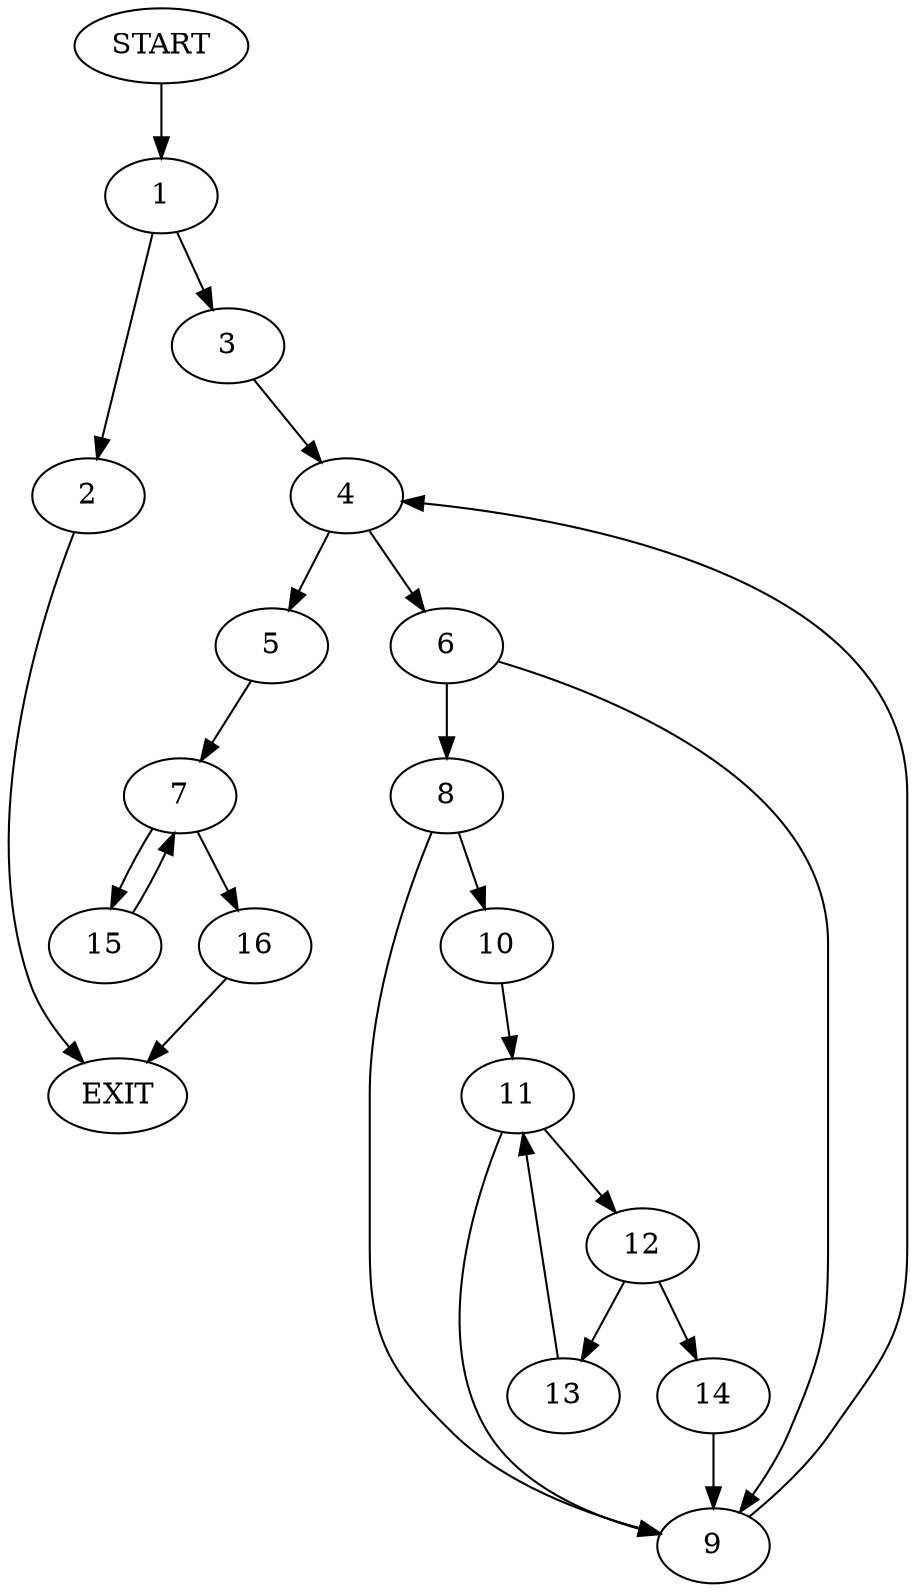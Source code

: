 digraph {
0 [label="START"]
17 [label="EXIT"]
0 -> 1
1 -> 2
1 -> 3
2 -> 17
3 -> 4
4 -> 5
4 -> 6
5 -> 7
6 -> 8
6 -> 9
9 -> 4
8 -> 10
8 -> 9
10 -> 11
11 -> 9
11 -> 12
12 -> 13
12 -> 14
13 -> 11
14 -> 9
7 -> 15
7 -> 16
15 -> 7
16 -> 17
}
